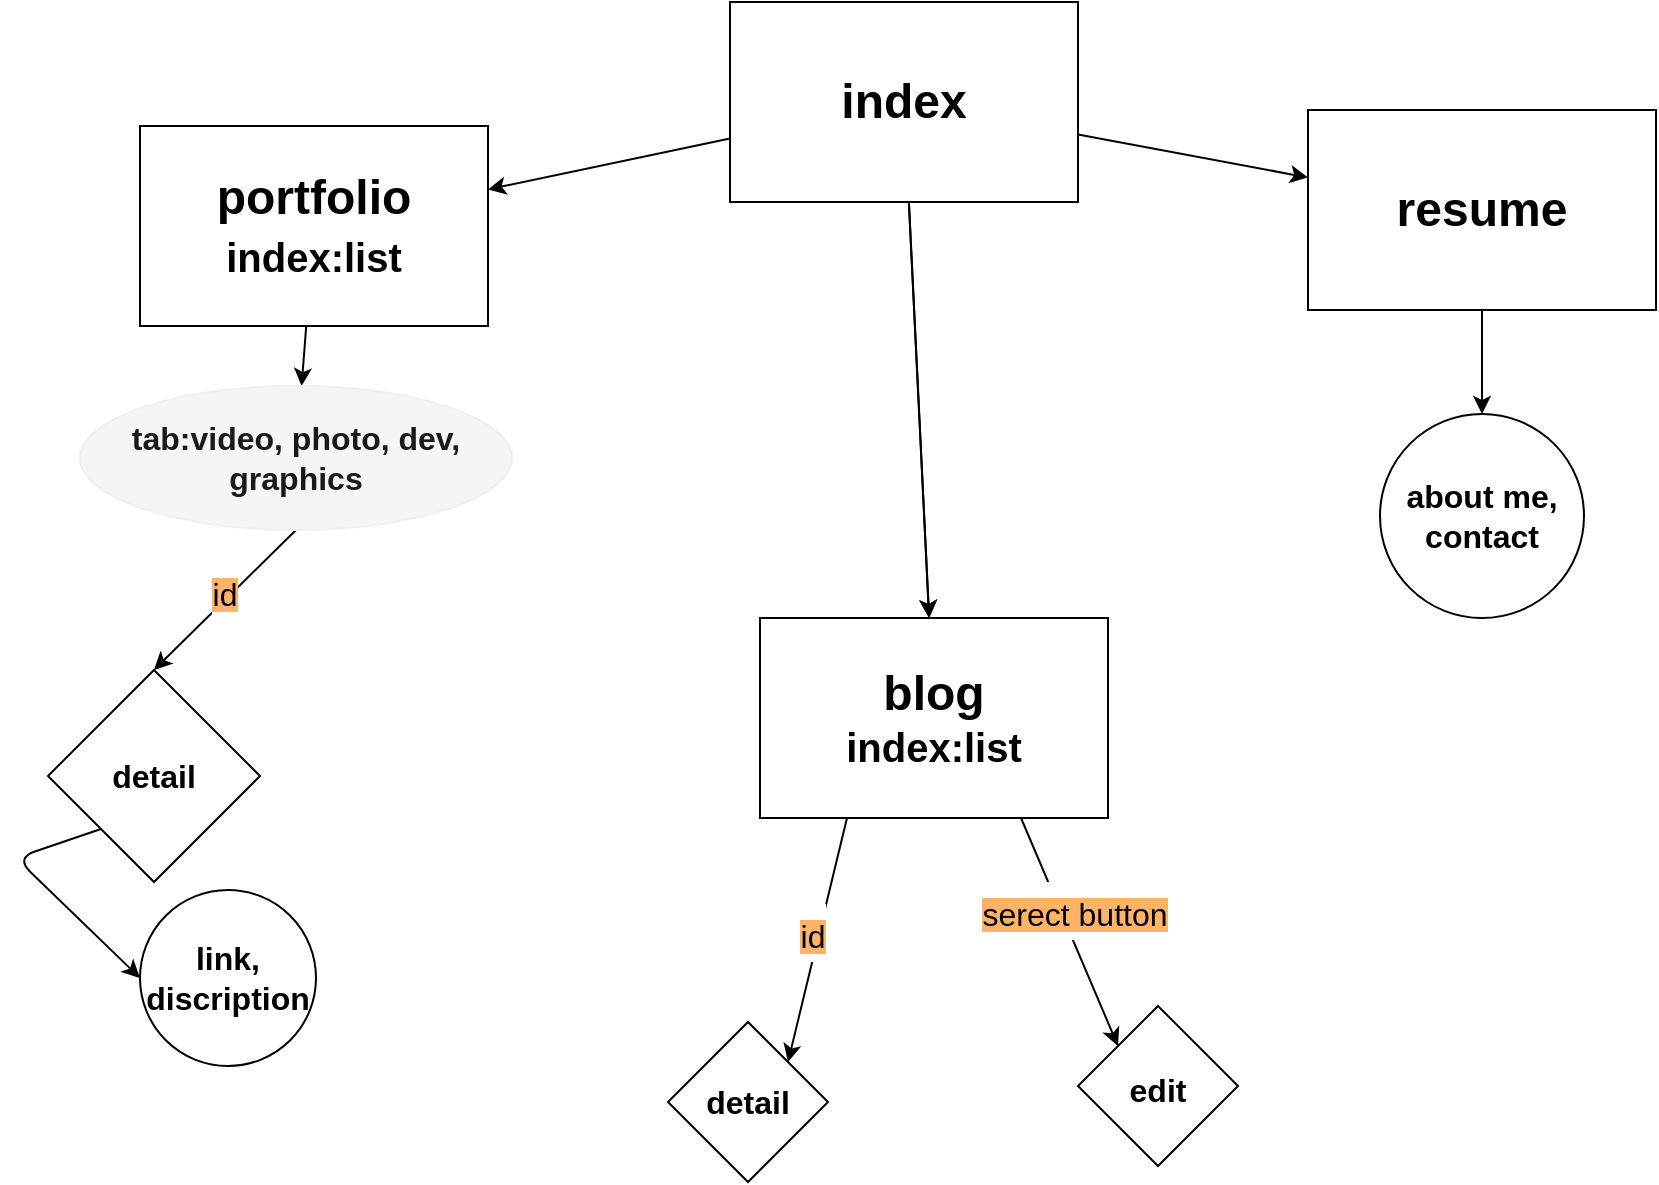 <mxfile>
    <diagram id="QLKmFXb4JYspiKMZCc46" name="第1頁">
        <mxGraphModel dx="1386" dy="572" grid="1" gridSize="8" guides="1" tooltips="1" connect="1" arrows="1" fold="1" page="1" pageScale="1" pageWidth="1169" pageHeight="827" background="none" math="0" shadow="0">
            <root>
                <mxCell id="0"/>
                <mxCell id="1" parent="0"/>
                <mxCell id="102" value="" style="edgeStyle=none;html=1;" parent="1" source="2" target="101" edge="1">
                    <mxGeometry relative="1" as="geometry"/>
                </mxCell>
                <mxCell id="110" value="" style="edgeStyle=none;html=1;fontSize=24;fontColor=#000000;" parent="1" source="2" target="109" edge="1">
                    <mxGeometry relative="1" as="geometry"/>
                </mxCell>
                <mxCell id="111" value="" style="edgeStyle=none;html=1;fontSize=24;fontColor=#000000;" parent="1" source="2" target="109" edge="1">
                    <mxGeometry relative="1" as="geometry"/>
                </mxCell>
                <mxCell id="113" value="" style="edgeStyle=none;html=1;fontSize=24;fontColor=#000000;" parent="1" source="2" target="112" edge="1">
                    <mxGeometry relative="1" as="geometry"/>
                </mxCell>
                <mxCell id="2" value="&lt;font style=&quot;font-size: 24px;&quot; color=&quot;#000000&quot;&gt;index&lt;/font&gt;" style="whiteSpace=wrap;html=1;fillColor=#FFFFFF;fontStyle=1" parent="1" vertex="1">
                    <mxGeometry x="501" y="80" width="174" height="100" as="geometry"/>
                </mxCell>
                <mxCell id="140" value="" style="edgeStyle=none;html=1;fontSize=16;fontColor=#1A1A1A;" edge="1" parent="1" source="101" target="134">
                    <mxGeometry relative="1" as="geometry"/>
                </mxCell>
                <mxCell id="101" value="&lt;font style=&quot;font-size: 24px;&quot; color=&quot;#000000&quot;&gt;portfolio&lt;br&gt;&lt;/font&gt;&lt;span style=&quot;color: rgb(0, 0, 0); font-size: 20px;&quot;&gt;index:list&lt;/span&gt;&lt;font style=&quot;font-size: 24px;&quot; color=&quot;#000000&quot;&gt;&lt;br&gt;&lt;/font&gt;" style="whiteSpace=wrap;html=1;fillColor=#FFFFFF;fontStyle=1" parent="1" vertex="1">
                    <mxGeometry x="206" y="142" width="174" height="100" as="geometry"/>
                </mxCell>
                <mxCell id="117" value="&lt;font style=&quot;background-color: rgb(255, 179, 102); font-size: 16px;&quot;&gt;id&lt;/font&gt;" style="edgeStyle=none;html=1;fontSize=24;fontColor=#000000;exitX=0.5;exitY=1;exitDx=0;exitDy=0;entryX=0.5;entryY=0;entryDx=0;entryDy=0;" parent="1" source="134" target="126" edge="1">
                    <mxGeometry x="-0.055" y="-4" relative="1" as="geometry">
                        <mxPoint x="207" y="328" as="sourcePoint"/>
                        <mxPoint x="344" y="516" as="targetPoint"/>
                        <mxPoint as="offset"/>
                    </mxGeometry>
                </mxCell>
                <mxCell id="119" value="&lt;span style=&quot;background-color: rgb(255, 179, 102); font-size: 16px;&quot;&gt;serect button&lt;/span&gt;" style="edgeStyle=none;html=1;exitX=0.75;exitY=1;exitDx=0;exitDy=0;entryX=0;entryY=0;entryDx=0;entryDy=0;fontSize=24;fontColor=#000000;" parent="1" source="109" target="118" edge="1">
                    <mxGeometry x="-0.15" y="7" relative="1" as="geometry">
                        <mxPoint as="offset"/>
                    </mxGeometry>
                </mxCell>
                <mxCell id="109" value="&lt;font style=&quot;&quot; color=&quot;#000000&quot;&gt;&lt;font style=&quot;font-size: 24px;&quot;&gt;blog&lt;/font&gt;&lt;br&gt;&lt;span style=&quot;font-size: 20px;&quot;&gt;index:list&lt;/span&gt;&lt;br&gt;&lt;/font&gt;" style="whiteSpace=wrap;html=1;fillColor=#FFFFFF;fontStyle=1" parent="1" vertex="1">
                    <mxGeometry x="516" y="388" width="174" height="100" as="geometry"/>
                </mxCell>
                <mxCell id="123" value="" style="edgeStyle=none;html=1;labelBackgroundColor=#FFB366;fontSize=24;fontColor=#000000;" parent="1" source="112" target="122" edge="1">
                    <mxGeometry relative="1" as="geometry"/>
                </mxCell>
                <mxCell id="112" value="&lt;font color=&quot;#000000&quot;&gt;&lt;span style=&quot;font-size: 24px;&quot;&gt;resume&lt;/span&gt;&lt;/font&gt;" style="whiteSpace=wrap;html=1;fillColor=#FFFFFF;fontStyle=1" parent="1" vertex="1">
                    <mxGeometry x="790" y="134" width="174" height="100" as="geometry"/>
                </mxCell>
                <mxCell id="114" value="&lt;font color=&quot;#000000&quot;&gt;&lt;span style=&quot;font-size: 16px;&quot;&gt;detail&lt;/span&gt;&lt;/font&gt;" style="rhombus;whiteSpace=wrap;html=1;fillColor=#FFFFFF;fontStyle=1;" parent="1" vertex="1">
                    <mxGeometry x="470" y="590" width="80" height="80" as="geometry"/>
                </mxCell>
                <mxCell id="118" value="&lt;font style=&quot;font-size: 16px;&quot;&gt;edit&lt;/font&gt;" style="rhombus;whiteSpace=wrap;html=1;fillColor=#FFFFFF;fontStyle=1;fontSize=24;fontColor=#000000;" parent="1" vertex="1">
                    <mxGeometry x="675" y="582" width="80" height="80" as="geometry"/>
                </mxCell>
                <mxCell id="122" value="&lt;font style=&quot;font-size: 16px;&quot; color=&quot;#000000&quot;&gt;about me,&lt;br&gt;contact&lt;br&gt;&lt;/font&gt;" style="ellipse;whiteSpace=wrap;html=1;fillColor=#FFFFFF;fontStyle=1;" parent="1" vertex="1">
                    <mxGeometry x="826" y="286" width="102" height="102" as="geometry"/>
                </mxCell>
                <mxCell id="130" style="edgeStyle=none;html=1;exitX=0;exitY=1;exitDx=0;exitDy=0;entryX=0;entryY=0.5;entryDx=0;entryDy=0;labelBackgroundColor=#FFB366;fontSize=16;fontColor=#000000;" parent="1" source="126" target="129" edge="1">
                    <mxGeometry relative="1" as="geometry">
                        <Array as="points">
                            <mxPoint x="144" y="508"/>
                        </Array>
                    </mxGeometry>
                </mxCell>
                <mxCell id="126" value="&lt;font color=&quot;#000000&quot;&gt;&lt;span style=&quot;font-size: 16px;&quot;&gt;detail&lt;/span&gt;&lt;/font&gt;" style="rhombus;whiteSpace=wrap;html=1;fillColor=#FFFFFF;fontStyle=1;" parent="1" vertex="1">
                    <mxGeometry x="160" y="414" width="106" height="106" as="geometry"/>
                </mxCell>
                <mxCell id="127" value="&lt;font style=&quot;background-color: rgb(255, 179, 102); font-size: 16px;&quot;&gt;id&lt;/font&gt;" style="edgeStyle=none;html=1;fontSize=24;fontColor=#000000;entryX=1;entryY=0;entryDx=0;entryDy=0;exitX=0.25;exitY=1;exitDx=0;exitDy=0;" parent="1" source="109" target="114" edge="1">
                    <mxGeometry x="-0.055" y="-4" relative="1" as="geometry">
                        <mxPoint x="591.38" y="496" as="sourcePoint"/>
                        <mxPoint x="541" y="556" as="targetPoint"/>
                        <mxPoint as="offset"/>
                    </mxGeometry>
                </mxCell>
                <mxCell id="129" value="&lt;font style=&quot;font-size: 16px;&quot; color=&quot;#000000&quot;&gt;link,&lt;br&gt;discription&lt;br&gt;&lt;/font&gt;" style="ellipse;whiteSpace=wrap;html=1;fillColor=#FFFFFF;fontStyle=1;" parent="1" vertex="1">
                    <mxGeometry x="206" y="524" width="88" height="88" as="geometry"/>
                </mxCell>
                <mxCell id="134" value="&lt;font style=&quot;font-size: 16px;&quot; color=&quot;#1a1a1a&quot;&gt;&lt;b&gt;tab:video, photo, dev, graphics&lt;/b&gt;&lt;/font&gt;" style="ellipse;whiteSpace=wrap;html=1;strokeColor=#F0F0F0;fillColor=#f5f5f5;fontColor=#333333;" vertex="1" parent="1">
                    <mxGeometry x="176" y="272" width="216" height="72" as="geometry"/>
                </mxCell>
            </root>
        </mxGraphModel>
    </diagram>
</mxfile>